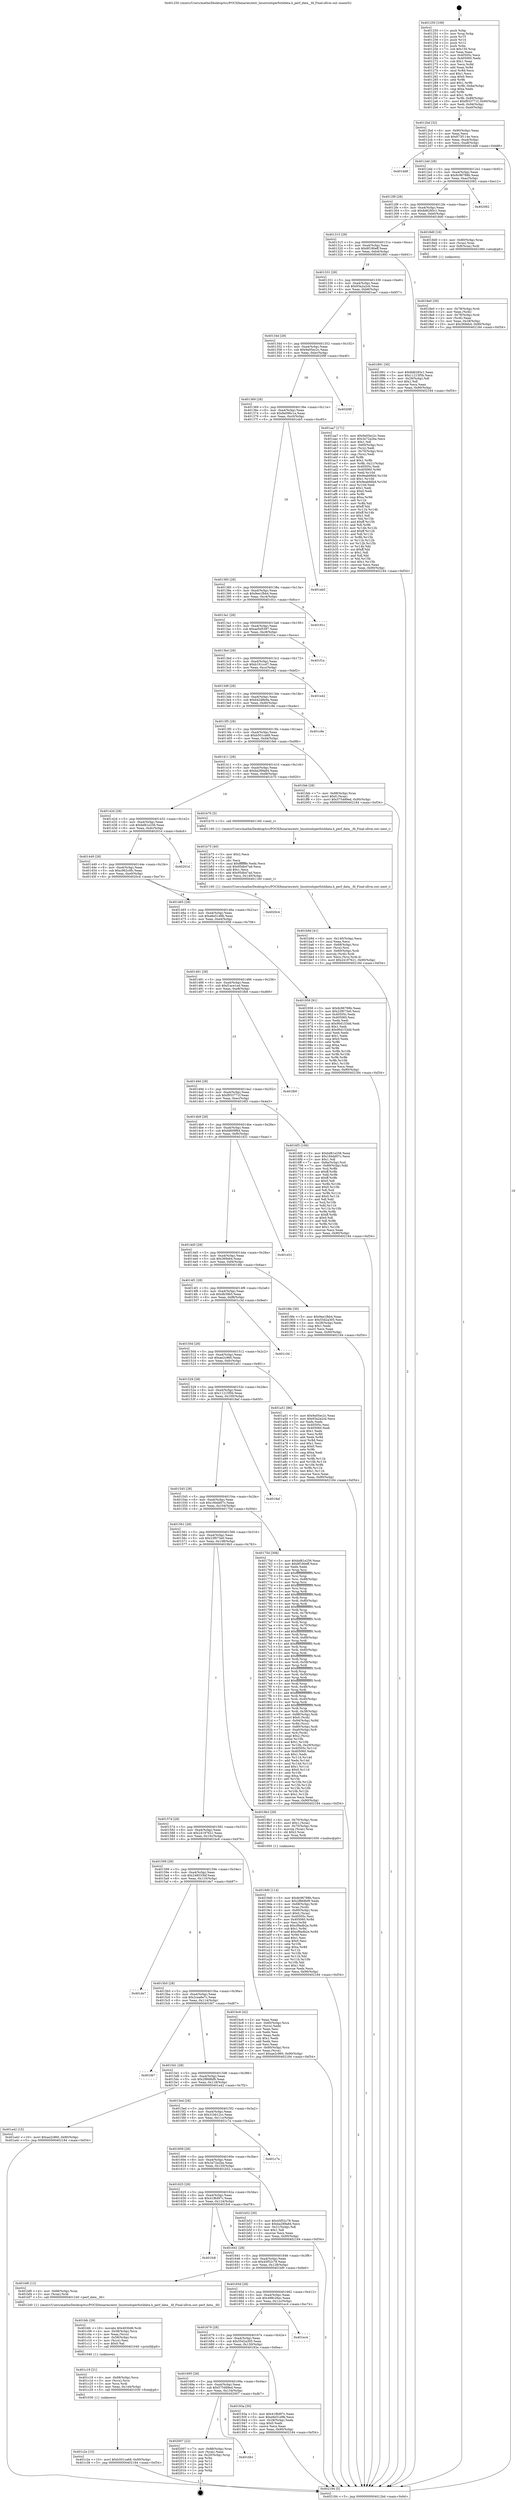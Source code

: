 digraph "0x401250" {
  label = "0x401250 (/mnt/c/Users/mathe/Desktop/tcc/POCII/binaries/extr_linuxtoolsperfutildata.h_perf_data__fd_Final-ollvm.out::main(0))"
  labelloc = "t"
  node[shape=record]

  Entry [label="",width=0.3,height=0.3,shape=circle,fillcolor=black,style=filled]
  "0x4012bd" [label="{
     0x4012bd [32]\l
     | [instrs]\l
     &nbsp;&nbsp;0x4012bd \<+6\>: mov -0x90(%rbp),%eax\l
     &nbsp;&nbsp;0x4012c3 \<+2\>: mov %eax,%ecx\l
     &nbsp;&nbsp;0x4012c5 \<+6\>: sub $0x873f114e,%ecx\l
     &nbsp;&nbsp;0x4012cb \<+6\>: mov %eax,-0xa4(%rbp)\l
     &nbsp;&nbsp;0x4012d1 \<+6\>: mov %ecx,-0xa8(%rbp)\l
     &nbsp;&nbsp;0x4012d7 \<+6\>: je 0000000000401dd8 \<main+0xb88\>\l
  }"]
  "0x401dd8" [label="{
     0x401dd8\l
  }", style=dashed]
  "0x4012dd" [label="{
     0x4012dd [28]\l
     | [instrs]\l
     &nbsp;&nbsp;0x4012dd \<+5\>: jmp 00000000004012e2 \<main+0x92\>\l
     &nbsp;&nbsp;0x4012e2 \<+6\>: mov -0xa4(%rbp),%eax\l
     &nbsp;&nbsp;0x4012e8 \<+5\>: sub $0x8c96788b,%eax\l
     &nbsp;&nbsp;0x4012ed \<+6\>: mov %eax,-0xac(%rbp)\l
     &nbsp;&nbsp;0x4012f3 \<+6\>: je 0000000000402062 \<main+0xe12\>\l
  }"]
  Exit [label="",width=0.3,height=0.3,shape=circle,fillcolor=black,style=filled,peripheries=2]
  "0x402062" [label="{
     0x402062\l
  }", style=dashed]
  "0x4012f9" [label="{
     0x4012f9 [28]\l
     | [instrs]\l
     &nbsp;&nbsp;0x4012f9 \<+5\>: jmp 00000000004012fe \<main+0xae\>\l
     &nbsp;&nbsp;0x4012fe \<+6\>: mov -0xa4(%rbp),%eax\l
     &nbsp;&nbsp;0x401304 \<+5\>: sub $0x8d6285c1,%eax\l
     &nbsp;&nbsp;0x401309 \<+6\>: mov %eax,-0xb0(%rbp)\l
     &nbsp;&nbsp;0x40130f \<+6\>: je 00000000004018d0 \<main+0x680\>\l
  }"]
  "0x4016b1" [label="{
     0x4016b1\l
  }", style=dashed]
  "0x4018d0" [label="{
     0x4018d0 [16]\l
     | [instrs]\l
     &nbsp;&nbsp;0x4018d0 \<+4\>: mov -0x80(%rbp),%rax\l
     &nbsp;&nbsp;0x4018d4 \<+3\>: mov (%rax),%rax\l
     &nbsp;&nbsp;0x4018d7 \<+4\>: mov 0x8(%rax),%rdi\l
     &nbsp;&nbsp;0x4018db \<+5\>: call 0000000000401060 \<atoi@plt\>\l
     | [calls]\l
     &nbsp;&nbsp;0x401060 \{1\} (unknown)\l
  }"]
  "0x401315" [label="{
     0x401315 [28]\l
     | [instrs]\l
     &nbsp;&nbsp;0x401315 \<+5\>: jmp 000000000040131a \<main+0xca\>\l
     &nbsp;&nbsp;0x40131a \<+6\>: mov -0xa4(%rbp),%eax\l
     &nbsp;&nbsp;0x401320 \<+5\>: sub $0x8f180eff,%eax\l
     &nbsp;&nbsp;0x401325 \<+6\>: mov %eax,-0xb4(%rbp)\l
     &nbsp;&nbsp;0x40132b \<+6\>: je 0000000000401891 \<main+0x641\>\l
  }"]
  "0x402007" [label="{
     0x402007 [22]\l
     | [instrs]\l
     &nbsp;&nbsp;0x402007 \<+7\>: mov -0x88(%rbp),%rax\l
     &nbsp;&nbsp;0x40200e \<+2\>: mov (%rax),%eax\l
     &nbsp;&nbsp;0x402010 \<+4\>: lea -0x20(%rbp),%rsp\l
     &nbsp;&nbsp;0x402014 \<+1\>: pop %rbx\l
     &nbsp;&nbsp;0x402015 \<+2\>: pop %r12\l
     &nbsp;&nbsp;0x402017 \<+2\>: pop %r14\l
     &nbsp;&nbsp;0x402019 \<+2\>: pop %r15\l
     &nbsp;&nbsp;0x40201b \<+1\>: pop %rbp\l
     &nbsp;&nbsp;0x40201c \<+1\>: ret\l
  }"]
  "0x401891" [label="{
     0x401891 [30]\l
     | [instrs]\l
     &nbsp;&nbsp;0x401891 \<+5\>: mov $0x8d6285c1,%eax\l
     &nbsp;&nbsp;0x401896 \<+5\>: mov $0x11215f5b,%ecx\l
     &nbsp;&nbsp;0x40189b \<+3\>: mov -0x29(%rbp),%dl\l
     &nbsp;&nbsp;0x40189e \<+3\>: test $0x1,%dl\l
     &nbsp;&nbsp;0x4018a1 \<+3\>: cmovne %ecx,%eax\l
     &nbsp;&nbsp;0x4018a4 \<+6\>: mov %eax,-0x90(%rbp)\l
     &nbsp;&nbsp;0x4018aa \<+5\>: jmp 0000000000402184 \<main+0xf34\>\l
  }"]
  "0x401331" [label="{
     0x401331 [28]\l
     | [instrs]\l
     &nbsp;&nbsp;0x401331 \<+5\>: jmp 0000000000401336 \<main+0xe6\>\l
     &nbsp;&nbsp;0x401336 \<+6\>: mov -0xa4(%rbp),%eax\l
     &nbsp;&nbsp;0x40133c \<+5\>: sub $0x93a2a2cb,%eax\l
     &nbsp;&nbsp;0x401341 \<+6\>: mov %eax,-0xb8(%rbp)\l
     &nbsp;&nbsp;0x401347 \<+6\>: je 0000000000401aa7 \<main+0x857\>\l
  }"]
  "0x401c2e" [label="{
     0x401c2e [15]\l
     | [instrs]\l
     &nbsp;&nbsp;0x401c2e \<+10\>: movl $0xb501ca68,-0x90(%rbp)\l
     &nbsp;&nbsp;0x401c38 \<+5\>: jmp 0000000000402184 \<main+0xf34\>\l
  }"]
  "0x401aa7" [label="{
     0x401aa7 [171]\l
     | [instrs]\l
     &nbsp;&nbsp;0x401aa7 \<+5\>: mov $0x9a05ec2c,%eax\l
     &nbsp;&nbsp;0x401aac \<+5\>: mov $0x3a72a2ba,%ecx\l
     &nbsp;&nbsp;0x401ab1 \<+2\>: mov $0x1,%dl\l
     &nbsp;&nbsp;0x401ab3 \<+4\>: mov -0x60(%rbp),%rsi\l
     &nbsp;&nbsp;0x401ab7 \<+2\>: mov (%rsi),%edi\l
     &nbsp;&nbsp;0x401ab9 \<+4\>: mov -0x70(%rbp),%rsi\l
     &nbsp;&nbsp;0x401abd \<+2\>: cmp (%rsi),%edi\l
     &nbsp;&nbsp;0x401abf \<+4\>: setl %r8b\l
     &nbsp;&nbsp;0x401ac3 \<+4\>: and $0x1,%r8b\l
     &nbsp;&nbsp;0x401ac7 \<+4\>: mov %r8b,-0x21(%rbp)\l
     &nbsp;&nbsp;0x401acb \<+7\>: mov 0x40505c,%edi\l
     &nbsp;&nbsp;0x401ad2 \<+8\>: mov 0x405060,%r9d\l
     &nbsp;&nbsp;0x401ada \<+3\>: mov %edi,%r10d\l
     &nbsp;&nbsp;0x401add \<+7\>: add $0x9eab66bd,%r10d\l
     &nbsp;&nbsp;0x401ae4 \<+4\>: sub $0x1,%r10d\l
     &nbsp;&nbsp;0x401ae8 \<+7\>: sub $0x9eab66bd,%r10d\l
     &nbsp;&nbsp;0x401aef \<+4\>: imul %r10d,%edi\l
     &nbsp;&nbsp;0x401af3 \<+3\>: and $0x1,%edi\l
     &nbsp;&nbsp;0x401af6 \<+3\>: cmp $0x0,%edi\l
     &nbsp;&nbsp;0x401af9 \<+4\>: sete %r8b\l
     &nbsp;&nbsp;0x401afd \<+4\>: cmp $0xa,%r9d\l
     &nbsp;&nbsp;0x401b01 \<+4\>: setl %r11b\l
     &nbsp;&nbsp;0x401b05 \<+3\>: mov %r8b,%bl\l
     &nbsp;&nbsp;0x401b08 \<+3\>: xor $0xff,%bl\l
     &nbsp;&nbsp;0x401b0b \<+3\>: mov %r11b,%r14b\l
     &nbsp;&nbsp;0x401b0e \<+4\>: xor $0xff,%r14b\l
     &nbsp;&nbsp;0x401b12 \<+3\>: xor $0x1,%dl\l
     &nbsp;&nbsp;0x401b15 \<+3\>: mov %bl,%r15b\l
     &nbsp;&nbsp;0x401b18 \<+4\>: and $0xff,%r15b\l
     &nbsp;&nbsp;0x401b1c \<+3\>: and %dl,%r8b\l
     &nbsp;&nbsp;0x401b1f \<+3\>: mov %r14b,%r12b\l
     &nbsp;&nbsp;0x401b22 \<+4\>: and $0xff,%r12b\l
     &nbsp;&nbsp;0x401b26 \<+3\>: and %dl,%r11b\l
     &nbsp;&nbsp;0x401b29 \<+3\>: or %r8b,%r15b\l
     &nbsp;&nbsp;0x401b2c \<+3\>: or %r11b,%r12b\l
     &nbsp;&nbsp;0x401b2f \<+3\>: xor %r12b,%r15b\l
     &nbsp;&nbsp;0x401b32 \<+3\>: or %r14b,%bl\l
     &nbsp;&nbsp;0x401b35 \<+3\>: xor $0xff,%bl\l
     &nbsp;&nbsp;0x401b38 \<+3\>: or $0x1,%dl\l
     &nbsp;&nbsp;0x401b3b \<+2\>: and %dl,%bl\l
     &nbsp;&nbsp;0x401b3d \<+3\>: or %bl,%r15b\l
     &nbsp;&nbsp;0x401b40 \<+4\>: test $0x1,%r15b\l
     &nbsp;&nbsp;0x401b44 \<+3\>: cmovne %ecx,%eax\l
     &nbsp;&nbsp;0x401b47 \<+6\>: mov %eax,-0x90(%rbp)\l
     &nbsp;&nbsp;0x401b4d \<+5\>: jmp 0000000000402184 \<main+0xf34\>\l
  }"]
  "0x40134d" [label="{
     0x40134d [28]\l
     | [instrs]\l
     &nbsp;&nbsp;0x40134d \<+5\>: jmp 0000000000401352 \<main+0x102\>\l
     &nbsp;&nbsp;0x401352 \<+6\>: mov -0xa4(%rbp),%eax\l
     &nbsp;&nbsp;0x401358 \<+5\>: sub $0x9a05ec2c,%eax\l
     &nbsp;&nbsp;0x40135d \<+6\>: mov %eax,-0xbc(%rbp)\l
     &nbsp;&nbsp;0x401363 \<+6\>: je 000000000040209f \<main+0xe4f\>\l
  }"]
  "0x401c19" [label="{
     0x401c19 [21]\l
     | [instrs]\l
     &nbsp;&nbsp;0x401c19 \<+4\>: mov -0x68(%rbp),%rcx\l
     &nbsp;&nbsp;0x401c1d \<+3\>: mov (%rcx),%rcx\l
     &nbsp;&nbsp;0x401c20 \<+3\>: mov %rcx,%rdi\l
     &nbsp;&nbsp;0x401c23 \<+6\>: mov %eax,-0x144(%rbp)\l
     &nbsp;&nbsp;0x401c29 \<+5\>: call 0000000000401030 \<free@plt\>\l
     | [calls]\l
     &nbsp;&nbsp;0x401030 \{1\} (unknown)\l
  }"]
  "0x40209f" [label="{
     0x40209f\l
  }", style=dashed]
  "0x401369" [label="{
     0x401369 [28]\l
     | [instrs]\l
     &nbsp;&nbsp;0x401369 \<+5\>: jmp 000000000040136e \<main+0x11e\>\l
     &nbsp;&nbsp;0x40136e \<+6\>: mov -0xa4(%rbp),%eax\l
     &nbsp;&nbsp;0x401374 \<+5\>: sub $0x9a096c1a,%eax\l
     &nbsp;&nbsp;0x401379 \<+6\>: mov %eax,-0xc0(%rbp)\l
     &nbsp;&nbsp;0x40137f \<+6\>: je 0000000000401eb5 \<main+0xc65\>\l
  }"]
  "0x401bfc" [label="{
     0x401bfc [29]\l
     | [instrs]\l
     &nbsp;&nbsp;0x401bfc \<+10\>: movabs $0x4030d6,%rdi\l
     &nbsp;&nbsp;0x401c06 \<+4\>: mov -0x58(%rbp),%rcx\l
     &nbsp;&nbsp;0x401c0a \<+2\>: mov %eax,(%rcx)\l
     &nbsp;&nbsp;0x401c0c \<+4\>: mov -0x58(%rbp),%rcx\l
     &nbsp;&nbsp;0x401c10 \<+2\>: mov (%rcx),%esi\l
     &nbsp;&nbsp;0x401c12 \<+2\>: mov $0x0,%al\l
     &nbsp;&nbsp;0x401c14 \<+5\>: call 0000000000401040 \<printf@plt\>\l
     | [calls]\l
     &nbsp;&nbsp;0x401040 \{1\} (unknown)\l
  }"]
  "0x401eb5" [label="{
     0x401eb5\l
  }", style=dashed]
  "0x401385" [label="{
     0x401385 [28]\l
     | [instrs]\l
     &nbsp;&nbsp;0x401385 \<+5\>: jmp 000000000040138a \<main+0x13a\>\l
     &nbsp;&nbsp;0x40138a \<+6\>: mov -0xa4(%rbp),%eax\l
     &nbsp;&nbsp;0x401390 \<+5\>: sub $0x9ee1fbb4,%eax\l
     &nbsp;&nbsp;0x401395 \<+6\>: mov %eax,-0xc4(%rbp)\l
     &nbsp;&nbsp;0x40139b \<+6\>: je 000000000040191c \<main+0x6cc\>\l
  }"]
  "0x401b9d" [label="{
     0x401b9d [41]\l
     | [instrs]\l
     &nbsp;&nbsp;0x401b9d \<+6\>: mov -0x140(%rbp),%ecx\l
     &nbsp;&nbsp;0x401ba3 \<+3\>: imul %eax,%ecx\l
     &nbsp;&nbsp;0x401ba6 \<+4\>: mov -0x68(%rbp),%rsi\l
     &nbsp;&nbsp;0x401baa \<+3\>: mov (%rsi),%rsi\l
     &nbsp;&nbsp;0x401bad \<+4\>: mov -0x60(%rbp),%rdi\l
     &nbsp;&nbsp;0x401bb1 \<+3\>: movslq (%rdi),%rdi\l
     &nbsp;&nbsp;0x401bb4 \<+3\>: mov %ecx,(%rsi,%rdi,4)\l
     &nbsp;&nbsp;0x401bb7 \<+10\>: movl $0x24197621,-0x90(%rbp)\l
     &nbsp;&nbsp;0x401bc1 \<+5\>: jmp 0000000000402184 \<main+0xf34\>\l
  }"]
  "0x40191c" [label="{
     0x40191c\l
  }", style=dashed]
  "0x4013a1" [label="{
     0x4013a1 [28]\l
     | [instrs]\l
     &nbsp;&nbsp;0x4013a1 \<+5\>: jmp 00000000004013a6 \<main+0x156\>\l
     &nbsp;&nbsp;0x4013a6 \<+6\>: mov -0xa4(%rbp),%eax\l
     &nbsp;&nbsp;0x4013ac \<+5\>: sub $0xae5d5397,%eax\l
     &nbsp;&nbsp;0x4013b1 \<+6\>: mov %eax,-0xc8(%rbp)\l
     &nbsp;&nbsp;0x4013b7 \<+6\>: je 0000000000401f1a \<main+0xcca\>\l
  }"]
  "0x401b75" [label="{
     0x401b75 [40]\l
     | [instrs]\l
     &nbsp;&nbsp;0x401b75 \<+5\>: mov $0x2,%ecx\l
     &nbsp;&nbsp;0x401b7a \<+1\>: cltd\l
     &nbsp;&nbsp;0x401b7b \<+2\>: idiv %ecx\l
     &nbsp;&nbsp;0x401b7d \<+6\>: imul $0xfffffffe,%edx,%ecx\l
     &nbsp;&nbsp;0x401b83 \<+6\>: sub $0x95db47ad,%ecx\l
     &nbsp;&nbsp;0x401b89 \<+3\>: add $0x1,%ecx\l
     &nbsp;&nbsp;0x401b8c \<+6\>: add $0x95db47ad,%ecx\l
     &nbsp;&nbsp;0x401b92 \<+6\>: mov %ecx,-0x140(%rbp)\l
     &nbsp;&nbsp;0x401b98 \<+5\>: call 0000000000401160 \<next_i\>\l
     | [calls]\l
     &nbsp;&nbsp;0x401160 \{1\} (/mnt/c/Users/mathe/Desktop/tcc/POCII/binaries/extr_linuxtoolsperfutildata.h_perf_data__fd_Final-ollvm.out::next_i)\l
  }"]
  "0x401f1a" [label="{
     0x401f1a\l
  }", style=dashed]
  "0x4013bd" [label="{
     0x4013bd [28]\l
     | [instrs]\l
     &nbsp;&nbsp;0x4013bd \<+5\>: jmp 00000000004013c2 \<main+0x172\>\l
     &nbsp;&nbsp;0x4013c2 \<+6\>: mov -0xa4(%rbp),%eax\l
     &nbsp;&nbsp;0x4013c8 \<+5\>: sub $0xb191ccd7,%eax\l
     &nbsp;&nbsp;0x4013cd \<+6\>: mov %eax,-0xcc(%rbp)\l
     &nbsp;&nbsp;0x4013d3 \<+6\>: je 0000000000401e42 \<main+0xbf2\>\l
  }"]
  "0x4019d0" [label="{
     0x4019d0 [114]\l
     | [instrs]\l
     &nbsp;&nbsp;0x4019d0 \<+5\>: mov $0x8c96788b,%ecx\l
     &nbsp;&nbsp;0x4019d5 \<+5\>: mov $0x2f868bf9,%edx\l
     &nbsp;&nbsp;0x4019da \<+4\>: mov -0x68(%rbp),%rdi\l
     &nbsp;&nbsp;0x4019de \<+3\>: mov %rax,(%rdi)\l
     &nbsp;&nbsp;0x4019e1 \<+4\>: mov -0x60(%rbp),%rax\l
     &nbsp;&nbsp;0x4019e5 \<+6\>: movl $0x0,(%rax)\l
     &nbsp;&nbsp;0x4019eb \<+7\>: mov 0x40505c,%esi\l
     &nbsp;&nbsp;0x4019f2 \<+8\>: mov 0x405060,%r8d\l
     &nbsp;&nbsp;0x4019fa \<+3\>: mov %esi,%r9d\l
     &nbsp;&nbsp;0x4019fd \<+7\>: sub $0xcf9adb2e,%r9d\l
     &nbsp;&nbsp;0x401a04 \<+4\>: sub $0x1,%r9d\l
     &nbsp;&nbsp;0x401a08 \<+7\>: add $0xcf9adb2e,%r9d\l
     &nbsp;&nbsp;0x401a0f \<+4\>: imul %r9d,%esi\l
     &nbsp;&nbsp;0x401a13 \<+3\>: and $0x1,%esi\l
     &nbsp;&nbsp;0x401a16 \<+3\>: cmp $0x0,%esi\l
     &nbsp;&nbsp;0x401a19 \<+4\>: sete %r10b\l
     &nbsp;&nbsp;0x401a1d \<+4\>: cmp $0xa,%r8d\l
     &nbsp;&nbsp;0x401a21 \<+4\>: setl %r11b\l
     &nbsp;&nbsp;0x401a25 \<+3\>: mov %r10b,%bl\l
     &nbsp;&nbsp;0x401a28 \<+3\>: and %r11b,%bl\l
     &nbsp;&nbsp;0x401a2b \<+3\>: xor %r11b,%r10b\l
     &nbsp;&nbsp;0x401a2e \<+3\>: or %r10b,%bl\l
     &nbsp;&nbsp;0x401a31 \<+3\>: test $0x1,%bl\l
     &nbsp;&nbsp;0x401a34 \<+3\>: cmovne %edx,%ecx\l
     &nbsp;&nbsp;0x401a37 \<+6\>: mov %ecx,-0x90(%rbp)\l
     &nbsp;&nbsp;0x401a3d \<+5\>: jmp 0000000000402184 \<main+0xf34\>\l
  }"]
  "0x401e42" [label="{
     0x401e42\l
  }", style=dashed]
  "0x4013d9" [label="{
     0x4013d9 [28]\l
     | [instrs]\l
     &nbsp;&nbsp;0x4013d9 \<+5\>: jmp 00000000004013de \<main+0x18e\>\l
     &nbsp;&nbsp;0x4013de \<+6\>: mov -0xa4(%rbp),%eax\l
     &nbsp;&nbsp;0x4013e4 \<+5\>: sub $0xb42d8e9a,%eax\l
     &nbsp;&nbsp;0x4013e9 \<+6\>: mov %eax,-0xd0(%rbp)\l
     &nbsp;&nbsp;0x4013ef \<+6\>: je 0000000000401c9e \<main+0xa4e\>\l
  }"]
  "0x401695" [label="{
     0x401695 [28]\l
     | [instrs]\l
     &nbsp;&nbsp;0x401695 \<+5\>: jmp 000000000040169a \<main+0x44a\>\l
     &nbsp;&nbsp;0x40169a \<+6\>: mov -0xa4(%rbp),%eax\l
     &nbsp;&nbsp;0x4016a0 \<+5\>: sub $0x575489ed,%eax\l
     &nbsp;&nbsp;0x4016a5 \<+6\>: mov %eax,-0x134(%rbp)\l
     &nbsp;&nbsp;0x4016ab \<+6\>: je 0000000000402007 \<main+0xdb7\>\l
  }"]
  "0x401c9e" [label="{
     0x401c9e\l
  }", style=dashed]
  "0x4013f5" [label="{
     0x4013f5 [28]\l
     | [instrs]\l
     &nbsp;&nbsp;0x4013f5 \<+5\>: jmp 00000000004013fa \<main+0x1aa\>\l
     &nbsp;&nbsp;0x4013fa \<+6\>: mov -0xa4(%rbp),%eax\l
     &nbsp;&nbsp;0x401400 \<+5\>: sub $0xb501ca68,%eax\l
     &nbsp;&nbsp;0x401405 \<+6\>: mov %eax,-0xd4(%rbp)\l
     &nbsp;&nbsp;0x40140b \<+6\>: je 0000000000401feb \<main+0xd9b\>\l
  }"]
  "0x40193a" [label="{
     0x40193a [30]\l
     | [instrs]\l
     &nbsp;&nbsp;0x40193a \<+5\>: mov $0x41f6d97c,%eax\l
     &nbsp;&nbsp;0x40193f \<+5\>: mov $0xe6e51d9b,%ecx\l
     &nbsp;&nbsp;0x401944 \<+3\>: mov -0x28(%rbp),%edx\l
     &nbsp;&nbsp;0x401947 \<+3\>: cmp $0x0,%edx\l
     &nbsp;&nbsp;0x40194a \<+3\>: cmove %ecx,%eax\l
     &nbsp;&nbsp;0x40194d \<+6\>: mov %eax,-0x90(%rbp)\l
     &nbsp;&nbsp;0x401953 \<+5\>: jmp 0000000000402184 \<main+0xf34\>\l
  }"]
  "0x401feb" [label="{
     0x401feb [28]\l
     | [instrs]\l
     &nbsp;&nbsp;0x401feb \<+7\>: mov -0x88(%rbp),%rax\l
     &nbsp;&nbsp;0x401ff2 \<+6\>: movl $0x0,(%rax)\l
     &nbsp;&nbsp;0x401ff8 \<+10\>: movl $0x575489ed,-0x90(%rbp)\l
     &nbsp;&nbsp;0x402002 \<+5\>: jmp 0000000000402184 \<main+0xf34\>\l
  }"]
  "0x401411" [label="{
     0x401411 [28]\l
     | [instrs]\l
     &nbsp;&nbsp;0x401411 \<+5\>: jmp 0000000000401416 \<main+0x1c6\>\l
     &nbsp;&nbsp;0x401416 \<+6\>: mov -0xa4(%rbp),%eax\l
     &nbsp;&nbsp;0x40141c \<+5\>: sub $0xba289a84,%eax\l
     &nbsp;&nbsp;0x401421 \<+6\>: mov %eax,-0xd8(%rbp)\l
     &nbsp;&nbsp;0x401427 \<+6\>: je 0000000000401b70 \<main+0x920\>\l
  }"]
  "0x401679" [label="{
     0x401679 [28]\l
     | [instrs]\l
     &nbsp;&nbsp;0x401679 \<+5\>: jmp 000000000040167e \<main+0x42e\>\l
     &nbsp;&nbsp;0x40167e \<+6\>: mov -0xa4(%rbp),%eax\l
     &nbsp;&nbsp;0x401684 \<+5\>: sub $0x55d2a305,%eax\l
     &nbsp;&nbsp;0x401689 \<+6\>: mov %eax,-0x130(%rbp)\l
     &nbsp;&nbsp;0x40168f \<+6\>: je 000000000040193a \<main+0x6ea\>\l
  }"]
  "0x401b70" [label="{
     0x401b70 [5]\l
     | [instrs]\l
     &nbsp;&nbsp;0x401b70 \<+5\>: call 0000000000401160 \<next_i\>\l
     | [calls]\l
     &nbsp;&nbsp;0x401160 \{1\} (/mnt/c/Users/mathe/Desktop/tcc/POCII/binaries/extr_linuxtoolsperfutildata.h_perf_data__fd_Final-ollvm.out::next_i)\l
  }"]
  "0x40142d" [label="{
     0x40142d [28]\l
     | [instrs]\l
     &nbsp;&nbsp;0x40142d \<+5\>: jmp 0000000000401432 \<main+0x1e2\>\l
     &nbsp;&nbsp;0x401432 \<+6\>: mov -0xa4(%rbp),%eax\l
     &nbsp;&nbsp;0x401438 \<+5\>: sub $0xbd81e256,%eax\l
     &nbsp;&nbsp;0x40143d \<+6\>: mov %eax,-0xdc(%rbp)\l
     &nbsp;&nbsp;0x401443 \<+6\>: je 000000000040201d \<main+0xdcd\>\l
  }"]
  "0x401ec4" [label="{
     0x401ec4\l
  }", style=dashed]
  "0x40201d" [label="{
     0x40201d\l
  }", style=dashed]
  "0x401449" [label="{
     0x401449 [28]\l
     | [instrs]\l
     &nbsp;&nbsp;0x401449 \<+5\>: jmp 000000000040144e \<main+0x1fe\>\l
     &nbsp;&nbsp;0x40144e \<+6\>: mov -0xa4(%rbp),%eax\l
     &nbsp;&nbsp;0x401454 \<+5\>: sub $0xc962c0fc,%eax\l
     &nbsp;&nbsp;0x401459 \<+6\>: mov %eax,-0xe0(%rbp)\l
     &nbsp;&nbsp;0x40145f \<+6\>: je 00000000004020c4 \<main+0xe74\>\l
  }"]
  "0x40165d" [label="{
     0x40165d [28]\l
     | [instrs]\l
     &nbsp;&nbsp;0x40165d \<+5\>: jmp 0000000000401662 \<main+0x412\>\l
     &nbsp;&nbsp;0x401662 \<+6\>: mov -0xa4(%rbp),%eax\l
     &nbsp;&nbsp;0x401668 \<+5\>: sub $0x498c26ec,%eax\l
     &nbsp;&nbsp;0x40166d \<+6\>: mov %eax,-0x12c(%rbp)\l
     &nbsp;&nbsp;0x401673 \<+6\>: je 0000000000401ec4 \<main+0xc74\>\l
  }"]
  "0x4020c4" [label="{
     0x4020c4\l
  }", style=dashed]
  "0x401465" [label="{
     0x401465 [28]\l
     | [instrs]\l
     &nbsp;&nbsp;0x401465 \<+5\>: jmp 000000000040146a \<main+0x21a\>\l
     &nbsp;&nbsp;0x40146a \<+6\>: mov -0xa4(%rbp),%eax\l
     &nbsp;&nbsp;0x401470 \<+5\>: sub $0xe6e51d9b,%eax\l
     &nbsp;&nbsp;0x401475 \<+6\>: mov %eax,-0xe4(%rbp)\l
     &nbsp;&nbsp;0x40147b \<+6\>: je 0000000000401958 \<main+0x708\>\l
  }"]
  "0x401bf0" [label="{
     0x401bf0 [12]\l
     | [instrs]\l
     &nbsp;&nbsp;0x401bf0 \<+4\>: mov -0x68(%rbp),%rax\l
     &nbsp;&nbsp;0x401bf4 \<+3\>: mov (%rax),%rdi\l
     &nbsp;&nbsp;0x401bf7 \<+5\>: call 0000000000401240 \<perf_data__fd\>\l
     | [calls]\l
     &nbsp;&nbsp;0x401240 \{1\} (/mnt/c/Users/mathe/Desktop/tcc/POCII/binaries/extr_linuxtoolsperfutildata.h_perf_data__fd_Final-ollvm.out::perf_data__fd)\l
  }"]
  "0x401958" [label="{
     0x401958 [91]\l
     | [instrs]\l
     &nbsp;&nbsp;0x401958 \<+5\>: mov $0x8c96788b,%eax\l
     &nbsp;&nbsp;0x40195d \<+5\>: mov $0x23f073e0,%ecx\l
     &nbsp;&nbsp;0x401962 \<+7\>: mov 0x40505c,%edx\l
     &nbsp;&nbsp;0x401969 \<+7\>: mov 0x405060,%esi\l
     &nbsp;&nbsp;0x401970 \<+2\>: mov %edx,%edi\l
     &nbsp;&nbsp;0x401972 \<+6\>: sub $0x90d153dd,%edi\l
     &nbsp;&nbsp;0x401978 \<+3\>: sub $0x1,%edi\l
     &nbsp;&nbsp;0x40197b \<+6\>: add $0x90d153dd,%edi\l
     &nbsp;&nbsp;0x401981 \<+3\>: imul %edi,%edx\l
     &nbsp;&nbsp;0x401984 \<+3\>: and $0x1,%edx\l
     &nbsp;&nbsp;0x401987 \<+3\>: cmp $0x0,%edx\l
     &nbsp;&nbsp;0x40198a \<+4\>: sete %r8b\l
     &nbsp;&nbsp;0x40198e \<+3\>: cmp $0xa,%esi\l
     &nbsp;&nbsp;0x401991 \<+4\>: setl %r9b\l
     &nbsp;&nbsp;0x401995 \<+3\>: mov %r8b,%r10b\l
     &nbsp;&nbsp;0x401998 \<+3\>: and %r9b,%r10b\l
     &nbsp;&nbsp;0x40199b \<+3\>: xor %r9b,%r8b\l
     &nbsp;&nbsp;0x40199e \<+3\>: or %r8b,%r10b\l
     &nbsp;&nbsp;0x4019a1 \<+4\>: test $0x1,%r10b\l
     &nbsp;&nbsp;0x4019a5 \<+3\>: cmovne %ecx,%eax\l
     &nbsp;&nbsp;0x4019a8 \<+6\>: mov %eax,-0x90(%rbp)\l
     &nbsp;&nbsp;0x4019ae \<+5\>: jmp 0000000000402184 \<main+0xf34\>\l
  }"]
  "0x401481" [label="{
     0x401481 [28]\l
     | [instrs]\l
     &nbsp;&nbsp;0x401481 \<+5\>: jmp 0000000000401486 \<main+0x236\>\l
     &nbsp;&nbsp;0x401486 \<+6\>: mov -0xa4(%rbp),%eax\l
     &nbsp;&nbsp;0x40148c \<+5\>: sub $0xf1ace1ed,%eax\l
     &nbsp;&nbsp;0x401491 \<+6\>: mov %eax,-0xe8(%rbp)\l
     &nbsp;&nbsp;0x401497 \<+6\>: je 0000000000401fb9 \<main+0xd69\>\l
  }"]
  "0x401641" [label="{
     0x401641 [28]\l
     | [instrs]\l
     &nbsp;&nbsp;0x401641 \<+5\>: jmp 0000000000401646 \<main+0x3f6\>\l
     &nbsp;&nbsp;0x401646 \<+6\>: mov -0xa4(%rbp),%eax\l
     &nbsp;&nbsp;0x40164c \<+5\>: sub $0x45f52c78,%eax\l
     &nbsp;&nbsp;0x401651 \<+6\>: mov %eax,-0x128(%rbp)\l
     &nbsp;&nbsp;0x401657 \<+6\>: je 0000000000401bf0 \<main+0x9a0\>\l
  }"]
  "0x401fb9" [label="{
     0x401fb9\l
  }", style=dashed]
  "0x40149d" [label="{
     0x40149d [28]\l
     | [instrs]\l
     &nbsp;&nbsp;0x40149d \<+5\>: jmp 00000000004014a2 \<main+0x252\>\l
     &nbsp;&nbsp;0x4014a2 \<+6\>: mov -0xa4(%rbp),%eax\l
     &nbsp;&nbsp;0x4014a8 \<+5\>: sub $0xf933771f,%eax\l
     &nbsp;&nbsp;0x4014ad \<+6\>: mov %eax,-0xec(%rbp)\l
     &nbsp;&nbsp;0x4014b3 \<+6\>: je 00000000004016f3 \<main+0x4a3\>\l
  }"]
  "0x401fc8" [label="{
     0x401fc8\l
  }", style=dashed]
  "0x4016f3" [label="{
     0x4016f3 [106]\l
     | [instrs]\l
     &nbsp;&nbsp;0x4016f3 \<+5\>: mov $0xbd81e256,%eax\l
     &nbsp;&nbsp;0x4016f8 \<+5\>: mov $0x184dd07c,%ecx\l
     &nbsp;&nbsp;0x4016fd \<+2\>: mov $0x1,%dl\l
     &nbsp;&nbsp;0x4016ff \<+7\>: mov -0x8a(%rbp),%sil\l
     &nbsp;&nbsp;0x401706 \<+7\>: mov -0x89(%rbp),%dil\l
     &nbsp;&nbsp;0x40170d \<+3\>: mov %sil,%r8b\l
     &nbsp;&nbsp;0x401710 \<+4\>: xor $0xff,%r8b\l
     &nbsp;&nbsp;0x401714 \<+3\>: mov %dil,%r9b\l
     &nbsp;&nbsp;0x401717 \<+4\>: xor $0xff,%r9b\l
     &nbsp;&nbsp;0x40171b \<+3\>: xor $0x0,%dl\l
     &nbsp;&nbsp;0x40171e \<+3\>: mov %r8b,%r10b\l
     &nbsp;&nbsp;0x401721 \<+4\>: and $0x0,%r10b\l
     &nbsp;&nbsp;0x401725 \<+3\>: and %dl,%sil\l
     &nbsp;&nbsp;0x401728 \<+3\>: mov %r9b,%r11b\l
     &nbsp;&nbsp;0x40172b \<+4\>: and $0x0,%r11b\l
     &nbsp;&nbsp;0x40172f \<+3\>: and %dl,%dil\l
     &nbsp;&nbsp;0x401732 \<+3\>: or %sil,%r10b\l
     &nbsp;&nbsp;0x401735 \<+3\>: or %dil,%r11b\l
     &nbsp;&nbsp;0x401738 \<+3\>: xor %r11b,%r10b\l
     &nbsp;&nbsp;0x40173b \<+3\>: or %r9b,%r8b\l
     &nbsp;&nbsp;0x40173e \<+4\>: xor $0xff,%r8b\l
     &nbsp;&nbsp;0x401742 \<+3\>: or $0x0,%dl\l
     &nbsp;&nbsp;0x401745 \<+3\>: and %dl,%r8b\l
     &nbsp;&nbsp;0x401748 \<+3\>: or %r8b,%r10b\l
     &nbsp;&nbsp;0x40174b \<+4\>: test $0x1,%r10b\l
     &nbsp;&nbsp;0x40174f \<+3\>: cmovne %ecx,%eax\l
     &nbsp;&nbsp;0x401752 \<+6\>: mov %eax,-0x90(%rbp)\l
     &nbsp;&nbsp;0x401758 \<+5\>: jmp 0000000000402184 \<main+0xf34\>\l
  }"]
  "0x4014b9" [label="{
     0x4014b9 [28]\l
     | [instrs]\l
     &nbsp;&nbsp;0x4014b9 \<+5\>: jmp 00000000004014be \<main+0x26e\>\l
     &nbsp;&nbsp;0x4014be \<+6\>: mov -0xa4(%rbp),%eax\l
     &nbsp;&nbsp;0x4014c4 \<+5\>: sub $0xfd609f64,%eax\l
     &nbsp;&nbsp;0x4014c9 \<+6\>: mov %eax,-0xf0(%rbp)\l
     &nbsp;&nbsp;0x4014cf \<+6\>: je 0000000000401d31 \<main+0xae1\>\l
  }"]
  "0x402184" [label="{
     0x402184 [5]\l
     | [instrs]\l
     &nbsp;&nbsp;0x402184 \<+5\>: jmp 00000000004012bd \<main+0x6d\>\l
  }"]
  "0x401250" [label="{
     0x401250 [109]\l
     | [instrs]\l
     &nbsp;&nbsp;0x401250 \<+1\>: push %rbp\l
     &nbsp;&nbsp;0x401251 \<+3\>: mov %rsp,%rbp\l
     &nbsp;&nbsp;0x401254 \<+2\>: push %r15\l
     &nbsp;&nbsp;0x401256 \<+2\>: push %r14\l
     &nbsp;&nbsp;0x401258 \<+2\>: push %r12\l
     &nbsp;&nbsp;0x40125a \<+1\>: push %rbx\l
     &nbsp;&nbsp;0x40125b \<+7\>: sub $0x150,%rsp\l
     &nbsp;&nbsp;0x401262 \<+2\>: xor %eax,%eax\l
     &nbsp;&nbsp;0x401264 \<+7\>: mov 0x40505c,%ecx\l
     &nbsp;&nbsp;0x40126b \<+7\>: mov 0x405060,%edx\l
     &nbsp;&nbsp;0x401272 \<+3\>: sub $0x1,%eax\l
     &nbsp;&nbsp;0x401275 \<+3\>: mov %ecx,%r8d\l
     &nbsp;&nbsp;0x401278 \<+3\>: add %eax,%r8d\l
     &nbsp;&nbsp;0x40127b \<+4\>: imul %r8d,%ecx\l
     &nbsp;&nbsp;0x40127f \<+3\>: and $0x1,%ecx\l
     &nbsp;&nbsp;0x401282 \<+3\>: cmp $0x0,%ecx\l
     &nbsp;&nbsp;0x401285 \<+4\>: sete %r9b\l
     &nbsp;&nbsp;0x401289 \<+4\>: and $0x1,%r9b\l
     &nbsp;&nbsp;0x40128d \<+7\>: mov %r9b,-0x8a(%rbp)\l
     &nbsp;&nbsp;0x401294 \<+3\>: cmp $0xa,%edx\l
     &nbsp;&nbsp;0x401297 \<+4\>: setl %r9b\l
     &nbsp;&nbsp;0x40129b \<+4\>: and $0x1,%r9b\l
     &nbsp;&nbsp;0x40129f \<+7\>: mov %r9b,-0x89(%rbp)\l
     &nbsp;&nbsp;0x4012a6 \<+10\>: movl $0xf933771f,-0x90(%rbp)\l
     &nbsp;&nbsp;0x4012b0 \<+6\>: mov %edi,-0x94(%rbp)\l
     &nbsp;&nbsp;0x4012b6 \<+7\>: mov %rsi,-0xa0(%rbp)\l
  }"]
  "0x401625" [label="{
     0x401625 [28]\l
     | [instrs]\l
     &nbsp;&nbsp;0x401625 \<+5\>: jmp 000000000040162a \<main+0x3da\>\l
     &nbsp;&nbsp;0x40162a \<+6\>: mov -0xa4(%rbp),%eax\l
     &nbsp;&nbsp;0x401630 \<+5\>: sub $0x41f6d97c,%eax\l
     &nbsp;&nbsp;0x401635 \<+6\>: mov %eax,-0x124(%rbp)\l
     &nbsp;&nbsp;0x40163b \<+6\>: je 0000000000401fc8 \<main+0xd78\>\l
  }"]
  "0x401d31" [label="{
     0x401d31\l
  }", style=dashed]
  "0x4014d5" [label="{
     0x4014d5 [28]\l
     | [instrs]\l
     &nbsp;&nbsp;0x4014d5 \<+5\>: jmp 00000000004014da \<main+0x28a\>\l
     &nbsp;&nbsp;0x4014da \<+6\>: mov -0xa4(%rbp),%eax\l
     &nbsp;&nbsp;0x4014e0 \<+5\>: sub $0x369eb4,%eax\l
     &nbsp;&nbsp;0x4014e5 \<+6\>: mov %eax,-0xf4(%rbp)\l
     &nbsp;&nbsp;0x4014eb \<+6\>: je 00000000004018fe \<main+0x6ae\>\l
  }"]
  "0x401b52" [label="{
     0x401b52 [30]\l
     | [instrs]\l
     &nbsp;&nbsp;0x401b52 \<+5\>: mov $0x45f52c78,%eax\l
     &nbsp;&nbsp;0x401b57 \<+5\>: mov $0xba289a84,%ecx\l
     &nbsp;&nbsp;0x401b5c \<+3\>: mov -0x21(%rbp),%dl\l
     &nbsp;&nbsp;0x401b5f \<+3\>: test $0x1,%dl\l
     &nbsp;&nbsp;0x401b62 \<+3\>: cmovne %ecx,%eax\l
     &nbsp;&nbsp;0x401b65 \<+6\>: mov %eax,-0x90(%rbp)\l
     &nbsp;&nbsp;0x401b6b \<+5\>: jmp 0000000000402184 \<main+0xf34\>\l
  }"]
  "0x4018fe" [label="{
     0x4018fe [30]\l
     | [instrs]\l
     &nbsp;&nbsp;0x4018fe \<+5\>: mov $0x9ee1fbb4,%eax\l
     &nbsp;&nbsp;0x401903 \<+5\>: mov $0x55d2a305,%ecx\l
     &nbsp;&nbsp;0x401908 \<+3\>: mov -0x28(%rbp),%edx\l
     &nbsp;&nbsp;0x40190b \<+3\>: cmp $0x1,%edx\l
     &nbsp;&nbsp;0x40190e \<+3\>: cmovl %ecx,%eax\l
     &nbsp;&nbsp;0x401911 \<+6\>: mov %eax,-0x90(%rbp)\l
     &nbsp;&nbsp;0x401917 \<+5\>: jmp 0000000000402184 \<main+0xf34\>\l
  }"]
  "0x4014f1" [label="{
     0x4014f1 [28]\l
     | [instrs]\l
     &nbsp;&nbsp;0x4014f1 \<+5\>: jmp 00000000004014f6 \<main+0x2a6\>\l
     &nbsp;&nbsp;0x4014f6 \<+6\>: mov -0xa4(%rbp),%eax\l
     &nbsp;&nbsp;0x4014fc \<+5\>: sub $0xdb39b5,%eax\l
     &nbsp;&nbsp;0x401501 \<+6\>: mov %eax,-0xf8(%rbp)\l
     &nbsp;&nbsp;0x401507 \<+6\>: je 0000000000401c3d \<main+0x9ed\>\l
  }"]
  "0x401609" [label="{
     0x401609 [28]\l
     | [instrs]\l
     &nbsp;&nbsp;0x401609 \<+5\>: jmp 000000000040160e \<main+0x3be\>\l
     &nbsp;&nbsp;0x40160e \<+6\>: mov -0xa4(%rbp),%eax\l
     &nbsp;&nbsp;0x401614 \<+5\>: sub $0x3a72a2ba,%eax\l
     &nbsp;&nbsp;0x401619 \<+6\>: mov %eax,-0x120(%rbp)\l
     &nbsp;&nbsp;0x40161f \<+6\>: je 0000000000401b52 \<main+0x902\>\l
  }"]
  "0x401c3d" [label="{
     0x401c3d\l
  }", style=dashed]
  "0x40150d" [label="{
     0x40150d [28]\l
     | [instrs]\l
     &nbsp;&nbsp;0x40150d \<+5\>: jmp 0000000000401512 \<main+0x2c2\>\l
     &nbsp;&nbsp;0x401512 \<+6\>: mov -0xa4(%rbp),%eax\l
     &nbsp;&nbsp;0x401518 \<+5\>: sub $0xae2c960,%eax\l
     &nbsp;&nbsp;0x40151d \<+6\>: mov %eax,-0xfc(%rbp)\l
     &nbsp;&nbsp;0x401523 \<+6\>: je 0000000000401a51 \<main+0x801\>\l
  }"]
  "0x401c7a" [label="{
     0x401c7a\l
  }", style=dashed]
  "0x401a51" [label="{
     0x401a51 [86]\l
     | [instrs]\l
     &nbsp;&nbsp;0x401a51 \<+5\>: mov $0x9a05ec2c,%eax\l
     &nbsp;&nbsp;0x401a56 \<+5\>: mov $0x93a2a2cb,%ecx\l
     &nbsp;&nbsp;0x401a5b \<+2\>: xor %edx,%edx\l
     &nbsp;&nbsp;0x401a5d \<+7\>: mov 0x40505c,%esi\l
     &nbsp;&nbsp;0x401a64 \<+7\>: mov 0x405060,%edi\l
     &nbsp;&nbsp;0x401a6b \<+3\>: sub $0x1,%edx\l
     &nbsp;&nbsp;0x401a6e \<+3\>: mov %esi,%r8d\l
     &nbsp;&nbsp;0x401a71 \<+3\>: add %edx,%r8d\l
     &nbsp;&nbsp;0x401a74 \<+4\>: imul %r8d,%esi\l
     &nbsp;&nbsp;0x401a78 \<+3\>: and $0x1,%esi\l
     &nbsp;&nbsp;0x401a7b \<+3\>: cmp $0x0,%esi\l
     &nbsp;&nbsp;0x401a7e \<+4\>: sete %r9b\l
     &nbsp;&nbsp;0x401a82 \<+3\>: cmp $0xa,%edi\l
     &nbsp;&nbsp;0x401a85 \<+4\>: setl %r10b\l
     &nbsp;&nbsp;0x401a89 \<+3\>: mov %r9b,%r11b\l
     &nbsp;&nbsp;0x401a8c \<+3\>: and %r10b,%r11b\l
     &nbsp;&nbsp;0x401a8f \<+3\>: xor %r10b,%r9b\l
     &nbsp;&nbsp;0x401a92 \<+3\>: or %r9b,%r11b\l
     &nbsp;&nbsp;0x401a95 \<+4\>: test $0x1,%r11b\l
     &nbsp;&nbsp;0x401a99 \<+3\>: cmovne %ecx,%eax\l
     &nbsp;&nbsp;0x401a9c \<+6\>: mov %eax,-0x90(%rbp)\l
     &nbsp;&nbsp;0x401aa2 \<+5\>: jmp 0000000000402184 \<main+0xf34\>\l
  }"]
  "0x401529" [label="{
     0x401529 [28]\l
     | [instrs]\l
     &nbsp;&nbsp;0x401529 \<+5\>: jmp 000000000040152e \<main+0x2de\>\l
     &nbsp;&nbsp;0x40152e \<+6\>: mov -0xa4(%rbp),%eax\l
     &nbsp;&nbsp;0x401534 \<+5\>: sub $0x11215f5b,%eax\l
     &nbsp;&nbsp;0x401539 \<+6\>: mov %eax,-0x100(%rbp)\l
     &nbsp;&nbsp;0x40153f \<+6\>: je 00000000004018af \<main+0x65f\>\l
  }"]
  "0x4015ed" [label="{
     0x4015ed [28]\l
     | [instrs]\l
     &nbsp;&nbsp;0x4015ed \<+5\>: jmp 00000000004015f2 \<main+0x3a2\>\l
     &nbsp;&nbsp;0x4015f2 \<+6\>: mov -0xa4(%rbp),%eax\l
     &nbsp;&nbsp;0x4015f8 \<+5\>: sub $0x31bb12cc,%eax\l
     &nbsp;&nbsp;0x4015fd \<+6\>: mov %eax,-0x11c(%rbp)\l
     &nbsp;&nbsp;0x401603 \<+6\>: je 0000000000401c7a \<main+0xa2a\>\l
  }"]
  "0x4018af" [label="{
     0x4018af\l
  }", style=dashed]
  "0x401545" [label="{
     0x401545 [28]\l
     | [instrs]\l
     &nbsp;&nbsp;0x401545 \<+5\>: jmp 000000000040154a \<main+0x2fa\>\l
     &nbsp;&nbsp;0x40154a \<+6\>: mov -0xa4(%rbp),%eax\l
     &nbsp;&nbsp;0x401550 \<+5\>: sub $0x184dd07c,%eax\l
     &nbsp;&nbsp;0x401555 \<+6\>: mov %eax,-0x104(%rbp)\l
     &nbsp;&nbsp;0x40155b \<+6\>: je 000000000040175d \<main+0x50d\>\l
  }"]
  "0x401a42" [label="{
     0x401a42 [15]\l
     | [instrs]\l
     &nbsp;&nbsp;0x401a42 \<+10\>: movl $0xae2c960,-0x90(%rbp)\l
     &nbsp;&nbsp;0x401a4c \<+5\>: jmp 0000000000402184 \<main+0xf34\>\l
  }"]
  "0x40175d" [label="{
     0x40175d [308]\l
     | [instrs]\l
     &nbsp;&nbsp;0x40175d \<+5\>: mov $0xbd81e256,%eax\l
     &nbsp;&nbsp;0x401762 \<+5\>: mov $0x8f180eff,%ecx\l
     &nbsp;&nbsp;0x401767 \<+2\>: xor %edx,%edx\l
     &nbsp;&nbsp;0x401769 \<+3\>: mov %rsp,%rsi\l
     &nbsp;&nbsp;0x40176c \<+4\>: add $0xfffffffffffffff0,%rsi\l
     &nbsp;&nbsp;0x401770 \<+3\>: mov %rsi,%rsp\l
     &nbsp;&nbsp;0x401773 \<+7\>: mov %rsi,-0x88(%rbp)\l
     &nbsp;&nbsp;0x40177a \<+3\>: mov %rsp,%rsi\l
     &nbsp;&nbsp;0x40177d \<+4\>: add $0xfffffffffffffff0,%rsi\l
     &nbsp;&nbsp;0x401781 \<+3\>: mov %rsi,%rsp\l
     &nbsp;&nbsp;0x401784 \<+3\>: mov %rsp,%rdi\l
     &nbsp;&nbsp;0x401787 \<+4\>: add $0xfffffffffffffff0,%rdi\l
     &nbsp;&nbsp;0x40178b \<+3\>: mov %rdi,%rsp\l
     &nbsp;&nbsp;0x40178e \<+4\>: mov %rdi,-0x80(%rbp)\l
     &nbsp;&nbsp;0x401792 \<+3\>: mov %rsp,%rdi\l
     &nbsp;&nbsp;0x401795 \<+4\>: add $0xfffffffffffffff0,%rdi\l
     &nbsp;&nbsp;0x401799 \<+3\>: mov %rdi,%rsp\l
     &nbsp;&nbsp;0x40179c \<+4\>: mov %rdi,-0x78(%rbp)\l
     &nbsp;&nbsp;0x4017a0 \<+3\>: mov %rsp,%rdi\l
     &nbsp;&nbsp;0x4017a3 \<+4\>: add $0xfffffffffffffff0,%rdi\l
     &nbsp;&nbsp;0x4017a7 \<+3\>: mov %rdi,%rsp\l
     &nbsp;&nbsp;0x4017aa \<+4\>: mov %rdi,-0x70(%rbp)\l
     &nbsp;&nbsp;0x4017ae \<+3\>: mov %rsp,%rdi\l
     &nbsp;&nbsp;0x4017b1 \<+4\>: add $0xfffffffffffffff0,%rdi\l
     &nbsp;&nbsp;0x4017b5 \<+3\>: mov %rdi,%rsp\l
     &nbsp;&nbsp;0x4017b8 \<+4\>: mov %rdi,-0x68(%rbp)\l
     &nbsp;&nbsp;0x4017bc \<+3\>: mov %rsp,%rdi\l
     &nbsp;&nbsp;0x4017bf \<+4\>: add $0xfffffffffffffff0,%rdi\l
     &nbsp;&nbsp;0x4017c3 \<+3\>: mov %rdi,%rsp\l
     &nbsp;&nbsp;0x4017c6 \<+4\>: mov %rdi,-0x60(%rbp)\l
     &nbsp;&nbsp;0x4017ca \<+3\>: mov %rsp,%rdi\l
     &nbsp;&nbsp;0x4017cd \<+4\>: add $0xfffffffffffffff0,%rdi\l
     &nbsp;&nbsp;0x4017d1 \<+3\>: mov %rdi,%rsp\l
     &nbsp;&nbsp;0x4017d4 \<+4\>: mov %rdi,-0x58(%rbp)\l
     &nbsp;&nbsp;0x4017d8 \<+3\>: mov %rsp,%rdi\l
     &nbsp;&nbsp;0x4017db \<+4\>: add $0xfffffffffffffff0,%rdi\l
     &nbsp;&nbsp;0x4017df \<+3\>: mov %rdi,%rsp\l
     &nbsp;&nbsp;0x4017e2 \<+4\>: mov %rdi,-0x50(%rbp)\l
     &nbsp;&nbsp;0x4017e6 \<+3\>: mov %rsp,%rdi\l
     &nbsp;&nbsp;0x4017e9 \<+4\>: add $0xfffffffffffffff0,%rdi\l
     &nbsp;&nbsp;0x4017ed \<+3\>: mov %rdi,%rsp\l
     &nbsp;&nbsp;0x4017f0 \<+4\>: mov %rdi,-0x48(%rbp)\l
     &nbsp;&nbsp;0x4017f4 \<+3\>: mov %rsp,%rdi\l
     &nbsp;&nbsp;0x4017f7 \<+4\>: add $0xfffffffffffffff0,%rdi\l
     &nbsp;&nbsp;0x4017fb \<+3\>: mov %rdi,%rsp\l
     &nbsp;&nbsp;0x4017fe \<+4\>: mov %rdi,-0x40(%rbp)\l
     &nbsp;&nbsp;0x401802 \<+3\>: mov %rsp,%rdi\l
     &nbsp;&nbsp;0x401805 \<+4\>: add $0xfffffffffffffff0,%rdi\l
     &nbsp;&nbsp;0x401809 \<+3\>: mov %rdi,%rsp\l
     &nbsp;&nbsp;0x40180c \<+4\>: mov %rdi,-0x38(%rbp)\l
     &nbsp;&nbsp;0x401810 \<+7\>: mov -0x88(%rbp),%rdi\l
     &nbsp;&nbsp;0x401817 \<+6\>: movl $0x0,(%rdi)\l
     &nbsp;&nbsp;0x40181d \<+7\>: mov -0x94(%rbp),%r8d\l
     &nbsp;&nbsp;0x401824 \<+3\>: mov %r8d,(%rsi)\l
     &nbsp;&nbsp;0x401827 \<+4\>: mov -0x80(%rbp),%rdi\l
     &nbsp;&nbsp;0x40182b \<+7\>: mov -0xa0(%rbp),%r9\l
     &nbsp;&nbsp;0x401832 \<+3\>: mov %r9,(%rdi)\l
     &nbsp;&nbsp;0x401835 \<+3\>: cmpl $0x2,(%rsi)\l
     &nbsp;&nbsp;0x401838 \<+4\>: setne %r10b\l
     &nbsp;&nbsp;0x40183c \<+4\>: and $0x1,%r10b\l
     &nbsp;&nbsp;0x401840 \<+4\>: mov %r10b,-0x29(%rbp)\l
     &nbsp;&nbsp;0x401844 \<+8\>: mov 0x40505c,%r11d\l
     &nbsp;&nbsp;0x40184c \<+7\>: mov 0x405060,%ebx\l
     &nbsp;&nbsp;0x401853 \<+3\>: sub $0x1,%edx\l
     &nbsp;&nbsp;0x401856 \<+3\>: mov %r11d,%r14d\l
     &nbsp;&nbsp;0x401859 \<+3\>: add %edx,%r14d\l
     &nbsp;&nbsp;0x40185c \<+4\>: imul %r14d,%r11d\l
     &nbsp;&nbsp;0x401860 \<+4\>: and $0x1,%r11d\l
     &nbsp;&nbsp;0x401864 \<+4\>: cmp $0x0,%r11d\l
     &nbsp;&nbsp;0x401868 \<+4\>: sete %r10b\l
     &nbsp;&nbsp;0x40186c \<+3\>: cmp $0xa,%ebx\l
     &nbsp;&nbsp;0x40186f \<+4\>: setl %r15b\l
     &nbsp;&nbsp;0x401873 \<+3\>: mov %r10b,%r12b\l
     &nbsp;&nbsp;0x401876 \<+3\>: and %r15b,%r12b\l
     &nbsp;&nbsp;0x401879 \<+3\>: xor %r15b,%r10b\l
     &nbsp;&nbsp;0x40187c \<+3\>: or %r10b,%r12b\l
     &nbsp;&nbsp;0x40187f \<+4\>: test $0x1,%r12b\l
     &nbsp;&nbsp;0x401883 \<+3\>: cmovne %ecx,%eax\l
     &nbsp;&nbsp;0x401886 \<+6\>: mov %eax,-0x90(%rbp)\l
     &nbsp;&nbsp;0x40188c \<+5\>: jmp 0000000000402184 \<main+0xf34\>\l
  }"]
  "0x401561" [label="{
     0x401561 [28]\l
     | [instrs]\l
     &nbsp;&nbsp;0x401561 \<+5\>: jmp 0000000000401566 \<main+0x316\>\l
     &nbsp;&nbsp;0x401566 \<+6\>: mov -0xa4(%rbp),%eax\l
     &nbsp;&nbsp;0x40156c \<+5\>: sub $0x23f073e0,%eax\l
     &nbsp;&nbsp;0x401571 \<+6\>: mov %eax,-0x108(%rbp)\l
     &nbsp;&nbsp;0x401577 \<+6\>: je 00000000004019b3 \<main+0x763\>\l
  }"]
  "0x4015d1" [label="{
     0x4015d1 [28]\l
     | [instrs]\l
     &nbsp;&nbsp;0x4015d1 \<+5\>: jmp 00000000004015d6 \<main+0x386\>\l
     &nbsp;&nbsp;0x4015d6 \<+6\>: mov -0xa4(%rbp),%eax\l
     &nbsp;&nbsp;0x4015dc \<+5\>: sub $0x2f868bf9,%eax\l
     &nbsp;&nbsp;0x4015e1 \<+6\>: mov %eax,-0x118(%rbp)\l
     &nbsp;&nbsp;0x4015e7 \<+6\>: je 0000000000401a42 \<main+0x7f2\>\l
  }"]
  "0x4018e0" [label="{
     0x4018e0 [30]\l
     | [instrs]\l
     &nbsp;&nbsp;0x4018e0 \<+4\>: mov -0x78(%rbp),%rdi\l
     &nbsp;&nbsp;0x4018e4 \<+2\>: mov %eax,(%rdi)\l
     &nbsp;&nbsp;0x4018e6 \<+4\>: mov -0x78(%rbp),%rdi\l
     &nbsp;&nbsp;0x4018ea \<+2\>: mov (%rdi),%eax\l
     &nbsp;&nbsp;0x4018ec \<+3\>: mov %eax,-0x28(%rbp)\l
     &nbsp;&nbsp;0x4018ef \<+10\>: movl $0x369eb4,-0x90(%rbp)\l
     &nbsp;&nbsp;0x4018f9 \<+5\>: jmp 0000000000402184 \<main+0xf34\>\l
  }"]
  "0x401fd7" [label="{
     0x401fd7\l
  }", style=dashed]
  "0x4019b3" [label="{
     0x4019b3 [29]\l
     | [instrs]\l
     &nbsp;&nbsp;0x4019b3 \<+4\>: mov -0x70(%rbp),%rax\l
     &nbsp;&nbsp;0x4019b7 \<+6\>: movl $0x1,(%rax)\l
     &nbsp;&nbsp;0x4019bd \<+4\>: mov -0x70(%rbp),%rax\l
     &nbsp;&nbsp;0x4019c1 \<+3\>: movslq (%rax),%rax\l
     &nbsp;&nbsp;0x4019c4 \<+4\>: shl $0x2,%rax\l
     &nbsp;&nbsp;0x4019c8 \<+3\>: mov %rax,%rdi\l
     &nbsp;&nbsp;0x4019cb \<+5\>: call 0000000000401050 \<malloc@plt\>\l
     | [calls]\l
     &nbsp;&nbsp;0x401050 \{1\} (unknown)\l
  }"]
  "0x40157d" [label="{
     0x40157d [28]\l
     | [instrs]\l
     &nbsp;&nbsp;0x40157d \<+5\>: jmp 0000000000401582 \<main+0x332\>\l
     &nbsp;&nbsp;0x401582 \<+6\>: mov -0xa4(%rbp),%eax\l
     &nbsp;&nbsp;0x401588 \<+5\>: sub $0x24197621,%eax\l
     &nbsp;&nbsp;0x40158d \<+6\>: mov %eax,-0x10c(%rbp)\l
     &nbsp;&nbsp;0x401593 \<+6\>: je 0000000000401bc6 \<main+0x976\>\l
  }"]
  "0x4015b5" [label="{
     0x4015b5 [28]\l
     | [instrs]\l
     &nbsp;&nbsp;0x4015b5 \<+5\>: jmp 00000000004015ba \<main+0x36a\>\l
     &nbsp;&nbsp;0x4015ba \<+6\>: mov -0xa4(%rbp),%eax\l
     &nbsp;&nbsp;0x4015c0 \<+5\>: sub $0x2cea6e7c,%eax\l
     &nbsp;&nbsp;0x4015c5 \<+6\>: mov %eax,-0x114(%rbp)\l
     &nbsp;&nbsp;0x4015cb \<+6\>: je 0000000000401fd7 \<main+0xd87\>\l
  }"]
  "0x401bc6" [label="{
     0x401bc6 [42]\l
     | [instrs]\l
     &nbsp;&nbsp;0x401bc6 \<+2\>: xor %eax,%eax\l
     &nbsp;&nbsp;0x401bc8 \<+4\>: mov -0x60(%rbp),%rcx\l
     &nbsp;&nbsp;0x401bcc \<+2\>: mov (%rcx),%edx\l
     &nbsp;&nbsp;0x401bce \<+2\>: mov %eax,%esi\l
     &nbsp;&nbsp;0x401bd0 \<+2\>: sub %edx,%esi\l
     &nbsp;&nbsp;0x401bd2 \<+2\>: mov %eax,%edx\l
     &nbsp;&nbsp;0x401bd4 \<+3\>: sub $0x1,%edx\l
     &nbsp;&nbsp;0x401bd7 \<+2\>: add %edx,%esi\l
     &nbsp;&nbsp;0x401bd9 \<+2\>: sub %esi,%eax\l
     &nbsp;&nbsp;0x401bdb \<+4\>: mov -0x60(%rbp),%rcx\l
     &nbsp;&nbsp;0x401bdf \<+2\>: mov %eax,(%rcx)\l
     &nbsp;&nbsp;0x401be1 \<+10\>: movl $0xae2c960,-0x90(%rbp)\l
     &nbsp;&nbsp;0x401beb \<+5\>: jmp 0000000000402184 \<main+0xf34\>\l
  }"]
  "0x401599" [label="{
     0x401599 [28]\l
     | [instrs]\l
     &nbsp;&nbsp;0x401599 \<+5\>: jmp 000000000040159e \<main+0x34e\>\l
     &nbsp;&nbsp;0x40159e \<+6\>: mov -0xa4(%rbp),%eax\l
     &nbsp;&nbsp;0x4015a4 \<+5\>: sub $0x248533bf,%eax\l
     &nbsp;&nbsp;0x4015a9 \<+6\>: mov %eax,-0x110(%rbp)\l
     &nbsp;&nbsp;0x4015af \<+6\>: je 0000000000401de7 \<main+0xb97\>\l
  }"]
  "0x401de7" [label="{
     0x401de7\l
  }", style=dashed]
  Entry -> "0x401250" [label=" 1"]
  "0x4012bd" -> "0x401dd8" [label=" 0"]
  "0x4012bd" -> "0x4012dd" [label=" 20"]
  "0x402007" -> Exit [label=" 1"]
  "0x4012dd" -> "0x402062" [label=" 0"]
  "0x4012dd" -> "0x4012f9" [label=" 20"]
  "0x401695" -> "0x4016b1" [label=" 0"]
  "0x4012f9" -> "0x4018d0" [label=" 1"]
  "0x4012f9" -> "0x401315" [label=" 19"]
  "0x401695" -> "0x402007" [label=" 1"]
  "0x401315" -> "0x401891" [label=" 1"]
  "0x401315" -> "0x401331" [label=" 18"]
  "0x401feb" -> "0x402184" [label=" 1"]
  "0x401331" -> "0x401aa7" [label=" 2"]
  "0x401331" -> "0x40134d" [label=" 16"]
  "0x401c2e" -> "0x402184" [label=" 1"]
  "0x40134d" -> "0x40209f" [label=" 0"]
  "0x40134d" -> "0x401369" [label=" 16"]
  "0x401c19" -> "0x401c2e" [label=" 1"]
  "0x401369" -> "0x401eb5" [label=" 0"]
  "0x401369" -> "0x401385" [label=" 16"]
  "0x401bfc" -> "0x401c19" [label=" 1"]
  "0x401385" -> "0x40191c" [label=" 0"]
  "0x401385" -> "0x4013a1" [label=" 16"]
  "0x401bf0" -> "0x401bfc" [label=" 1"]
  "0x4013a1" -> "0x401f1a" [label=" 0"]
  "0x4013a1" -> "0x4013bd" [label=" 16"]
  "0x401bc6" -> "0x402184" [label=" 1"]
  "0x4013bd" -> "0x401e42" [label=" 0"]
  "0x4013bd" -> "0x4013d9" [label=" 16"]
  "0x401b9d" -> "0x402184" [label=" 1"]
  "0x4013d9" -> "0x401c9e" [label=" 0"]
  "0x4013d9" -> "0x4013f5" [label=" 16"]
  "0x401b75" -> "0x401b9d" [label=" 1"]
  "0x4013f5" -> "0x401feb" [label=" 1"]
  "0x4013f5" -> "0x401411" [label=" 15"]
  "0x401b70" -> "0x401b75" [label=" 1"]
  "0x401411" -> "0x401b70" [label=" 1"]
  "0x401411" -> "0x40142d" [label=" 14"]
  "0x401aa7" -> "0x402184" [label=" 2"]
  "0x40142d" -> "0x40201d" [label=" 0"]
  "0x40142d" -> "0x401449" [label=" 14"]
  "0x401a51" -> "0x402184" [label=" 2"]
  "0x401449" -> "0x4020c4" [label=" 0"]
  "0x401449" -> "0x401465" [label=" 14"]
  "0x4019d0" -> "0x402184" [label=" 1"]
  "0x401465" -> "0x401958" [label=" 1"]
  "0x401465" -> "0x401481" [label=" 13"]
  "0x4019b3" -> "0x4019d0" [label=" 1"]
  "0x401481" -> "0x401fb9" [label=" 0"]
  "0x401481" -> "0x40149d" [label=" 13"]
  "0x40193a" -> "0x402184" [label=" 1"]
  "0x40149d" -> "0x4016f3" [label=" 1"]
  "0x40149d" -> "0x4014b9" [label=" 12"]
  "0x4016f3" -> "0x402184" [label=" 1"]
  "0x401250" -> "0x4012bd" [label=" 1"]
  "0x402184" -> "0x4012bd" [label=" 19"]
  "0x401679" -> "0x401695" [label=" 1"]
  "0x4014b9" -> "0x401d31" [label=" 0"]
  "0x4014b9" -> "0x4014d5" [label=" 12"]
  "0x401b52" -> "0x402184" [label=" 2"]
  "0x4014d5" -> "0x4018fe" [label=" 1"]
  "0x4014d5" -> "0x4014f1" [label=" 11"]
  "0x40165d" -> "0x401679" [label=" 2"]
  "0x4014f1" -> "0x401c3d" [label=" 0"]
  "0x4014f1" -> "0x40150d" [label=" 11"]
  "0x401a42" -> "0x402184" [label=" 1"]
  "0x40150d" -> "0x401a51" [label=" 2"]
  "0x40150d" -> "0x401529" [label=" 9"]
  "0x401641" -> "0x40165d" [label=" 2"]
  "0x401529" -> "0x4018af" [label=" 0"]
  "0x401529" -> "0x401545" [label=" 9"]
  "0x401958" -> "0x402184" [label=" 1"]
  "0x401545" -> "0x40175d" [label=" 1"]
  "0x401545" -> "0x401561" [label=" 8"]
  "0x401625" -> "0x401641" [label=" 3"]
  "0x40175d" -> "0x402184" [label=" 1"]
  "0x401891" -> "0x402184" [label=" 1"]
  "0x4018d0" -> "0x4018e0" [label=" 1"]
  "0x4018e0" -> "0x402184" [label=" 1"]
  "0x4018fe" -> "0x402184" [label=" 1"]
  "0x401679" -> "0x40193a" [label=" 1"]
  "0x401561" -> "0x4019b3" [label=" 1"]
  "0x401561" -> "0x40157d" [label=" 7"]
  "0x401609" -> "0x401625" [label=" 3"]
  "0x40157d" -> "0x401bc6" [label=" 1"]
  "0x40157d" -> "0x401599" [label=" 6"]
  "0x40165d" -> "0x401ec4" [label=" 0"]
  "0x401599" -> "0x401de7" [label=" 0"]
  "0x401599" -> "0x4015b5" [label=" 6"]
  "0x401609" -> "0x401b52" [label=" 2"]
  "0x4015b5" -> "0x401fd7" [label=" 0"]
  "0x4015b5" -> "0x4015d1" [label=" 6"]
  "0x401625" -> "0x401fc8" [label=" 0"]
  "0x4015d1" -> "0x401a42" [label=" 1"]
  "0x4015d1" -> "0x4015ed" [label=" 5"]
  "0x401641" -> "0x401bf0" [label=" 1"]
  "0x4015ed" -> "0x401c7a" [label=" 0"]
  "0x4015ed" -> "0x401609" [label=" 5"]
}

